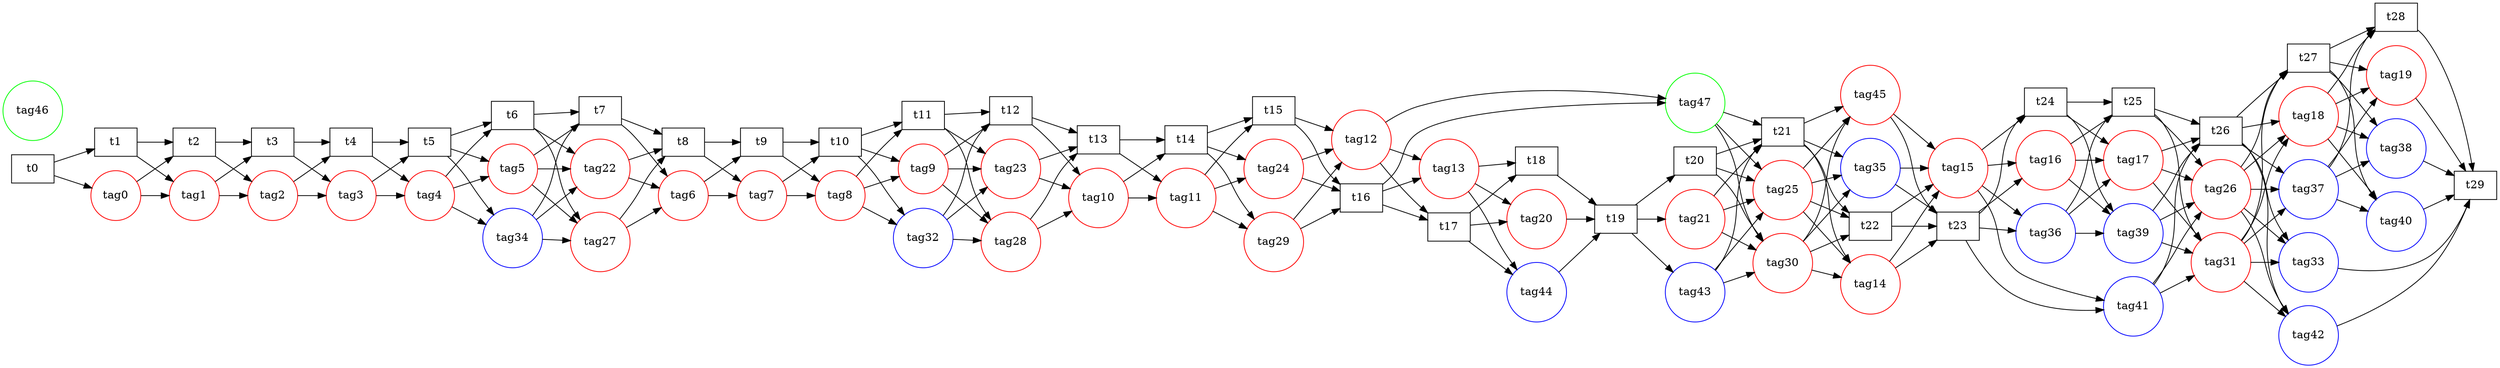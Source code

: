 digraph {
rankdir=LR;
subgraph {
t0 [shape=box];
t1 [shape=box];
t2 [shape=box];
t3 [shape=box];
t4 [shape=box];
t5 [shape=box];
t6 [shape=box];
t7 [shape=box];
t8 [shape=box];
t9 [shape=box];
t10 [shape=box];
t11 [shape=box];
t12 [shape=box];
t13 [shape=box];
t14 [shape=box];
t15 [shape=box];
t16 [shape=box];
t17 [shape=box];
t18 [shape=box];
t19 [shape=box];
t20 [shape=box];
t21 [shape=box];
t22 [shape=box];
t23 [shape=box];
t24 [shape=box];
t25 [shape=box];
t26 [shape=box];
t27 [shape=box];
t28 [shape=box];
t29 [shape=box];
t0 -> t1;
t1 -> t2;
t2 -> t3;
t3 -> t4;
t4 -> t5;
t5 -> t6;
t6 -> t7;
t7 -> t8;
t8 -> t9;
t9 -> t10;
t10 -> t11;
t11 -> t12;
t12 -> t13;
t13 -> t14;
t14 -> t15;
t15 -> t16;
t16 -> t17;
t17 -> t18;
t18 -> t19;
t19 -> t20;
t20 -> t21;
t21 -> t22;
t22 -> t23;
t23 -> t24;
t24 -> t25;
t25 -> t26;
t26 -> t27;
t27 -> t28;
t28 -> t29;
}
subgraph {
tag20 [shape=circle color=red]; 
tag21 [shape=circle color=red]; 
tag0 [shape=circle color=red]; 
tag1 [shape=circle color=red]; 
tag2 [shape=circle color=red]; 
tag3 [shape=circle color=red]; 
tag4 [shape=circle color=red]; 
tag5 [shape=circle color=red]; 
tag6 [shape=circle color=red]; 
tag7 [shape=circle color=red]; 
tag8 [shape=circle color=red]; 
tag9 [shape=circle color=red]; 
tag10 [shape=circle color=red]; 
tag11 [shape=circle color=red]; 
tag12 [shape=circle color=red]; 
tag13 [shape=circle color=red]; 
tag14 [shape=circle color=red]; 
tag15 [shape=circle color=red]; 
tag16 [shape=circle color=red]; 
tag17 [shape=circle color=red]; 
tag18 [shape=circle color=red]; 
tag19 [shape=circle color=red]; 
tag45 [shape=circle color=red]; 
tag22 [shape=circle color=red]; 
tag23 [shape=circle color=red]; 
tag24 [shape=circle color=red]; 
tag25 [shape=circle color=red]; 
tag26 [shape=circle color=red]; 
tag27 [shape=circle color=red]; 
tag28 [shape=circle color=red]; 
tag29 [shape=circle color=red]; 
tag30 [shape=circle color=red]; 
tag31 [shape=circle color=red]; 
}
subgraph {
tag33 [shape=circle color=blue]; 
tag34 [shape=circle color=blue]; 
tag35 [shape=circle color=blue]; 
tag36 [shape=circle color=blue]; 
tag37 [shape=circle color=blue]; 
tag38 [shape=circle color=blue]; 
tag39 [shape=circle color=blue]; 
tag40 [shape=circle color=blue]; 
tag41 [shape=circle color=blue]; 
tag42 [shape=circle color=blue]; 
tag32 [shape=circle color=blue]; 
tag43 [shape=circle color=blue]; 
tag44 [shape=circle color=blue]; 
}
subgraph {
tag46 [shape=circle color=green]; 
tag47 [shape=circle color=green]; 
}
tag0 -> t2;
tag1 -> t3;
tag2 -> t4;
tag3 -> t5;
tag4 -> t6;
tag5 -> t7;
tag6 -> t9;
tag7 -> t10;
tag8 -> t11;
tag9 -> t12;
tag10 -> t14;
tag11 -> t15;
tag12 -> t17;
tag13 -> t18;
tag14 -> t23;
tag15 -> t24;
tag16 -> t25;
tag17 -> t26;
tag18 -> t28;
tag19 -> t29;
tag20 -> t19;
tag21 -> t21;
tag22 -> t8;
tag23 -> t13;
tag24 -> t16;
tag25 -> t22;
tag26 -> t27;
tag27 -> t8;
tag28 -> t13;
tag29 -> t16;
tag30 -> t22;
tag31 -> t27;
tag32 -> t12;
tag33 -> t29;
tag34 -> t7;
tag35 -> t23;
tag36 -> t25;
tag37 -> t28;
tag38 -> t29;
tag39 -> t26;
tag40 -> t29;
tag41 -> t26;
tag42 -> t29;
tag43 -> t21;
tag44 -> t19;
tag45 -> t23;
tag47 -> t21;
t0 -> tag0;
t1 -> tag1;
t2 -> tag2;
t3 -> tag3;
t4 -> tag4;
t5 -> tag5;
t7 -> tag6;
t8 -> tag7;
t9 -> tag8;
t10 -> tag9;
t12 -> tag10;
t13 -> tag11;
t15 -> tag12;
t16 -> tag13;
t21 -> tag14;
t22 -> tag15;
t23 -> tag16;
t24 -> tag17;
t26 -> tag18;
t27 -> tag19;
t17 -> tag20;
t19 -> tag21;
t6 -> tag22;
t11 -> tag23;
t14 -> tag24;
t20 -> tag25;
t25 -> tag26;
t6 -> tag27;
t11 -> tag28;
t14 -> tag29;
t20 -> tag30;
t25 -> tag31;
t10 -> tag32;
t26 -> tag33;
t5 -> tag34;
t21 -> tag35;
t23 -> tag36;
t26 -> tag37;
t27 -> tag38;
t24 -> tag39;
t27 -> tag40;
t23 -> tag41;
t26 -> tag42;
t19 -> tag43;
t17 -> tag44;
t21 -> tag45;
t16 -> tag47;
tag0 -> tag1;
tag1 -> tag2;
tag2 -> tag3;
tag3 -> tag4;
tag4 -> tag5;
tag6 -> tag7;
tag7 -> tag8;
tag8 -> tag9;
tag10 -> tag11;
tag12 -> tag13;
tag14 -> tag15;
tag15 -> tag16;
tag16 -> tag17;
tag18 -> tag19;
tag13 -> tag20;
tag5 -> tag22;
tag22 -> tag6;
tag9 -> tag23;
tag23 -> tag10;
tag11 -> tag24;
tag24 -> tag12;
tag21 -> tag25;
tag25 -> tag14;
tag17 -> tag26;
tag26 -> tag18;
tag5 -> tag27;
tag27 -> tag6;
tag9 -> tag28;
tag28 -> tag10;
tag11 -> tag29;
tag29 -> tag12;
tag21 -> tag30;
tag30 -> tag14;
tag17 -> tag31;
tag31 -> tag18;
tag8 -> tag32;
tag32 -> tag23;
tag32 -> tag28;
tag26 -> tag33;
tag31 -> tag33;
tag4 -> tag34;
tag34 -> tag22;
tag34 -> tag27;
tag25 -> tag35;
tag30 -> tag35;
tag35 -> tag15;
tag15 -> tag36;
tag36 -> tag17;
tag26 -> tag37;
tag31 -> tag37;
tag37 -> tag19;
tag18 -> tag38;
tag37 -> tag38;
tag16 -> tag39;
tag36 -> tag39;
tag39 -> tag26;
tag39 -> tag31;
tag18 -> tag40;
tag37 -> tag40;
tag15 -> tag41;
tag41 -> tag26;
tag41 -> tag31;
tag26 -> tag42;
tag31 -> tag42;
tag43 -> tag25;
tag43 -> tag30;
tag13 -> tag44;
tag25 -> tag45;
tag30 -> tag45;
tag45 -> tag15;
tag12 -> tag47;
tag47 -> tag25;
tag47 -> tag30;
}